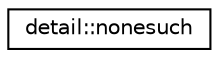 digraph "Graphical Class Hierarchy"
{
 // LATEX_PDF_SIZE
  edge [fontname="Helvetica",fontsize="10",labelfontname="Helvetica",labelfontsize="10"];
  node [fontname="Helvetica",fontsize="10",shape=record];
  rankdir="LR";
  Node0 [label="detail::nonesuch",height=0.2,width=0.4,color="black", fillcolor="white", style="filled",URL="$structdetail_1_1nonesuch.html",tooltip=" "];
}

